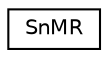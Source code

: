 digraph "Graphical Class Hierarchy"
{
 // LATEX_PDF_SIZE
  edge [fontname="Helvetica",fontsize="10",labelfontname="Helvetica",labelfontsize="10"];
  node [fontname="Helvetica",fontsize="10",shape=record];
  rankdir="LR";
  Node0 [label="SnMR",height=0.2,width=0.4,color="black", fillcolor="white", style="filled",URL="$classSnMR.html",tooltip=" "];
}
